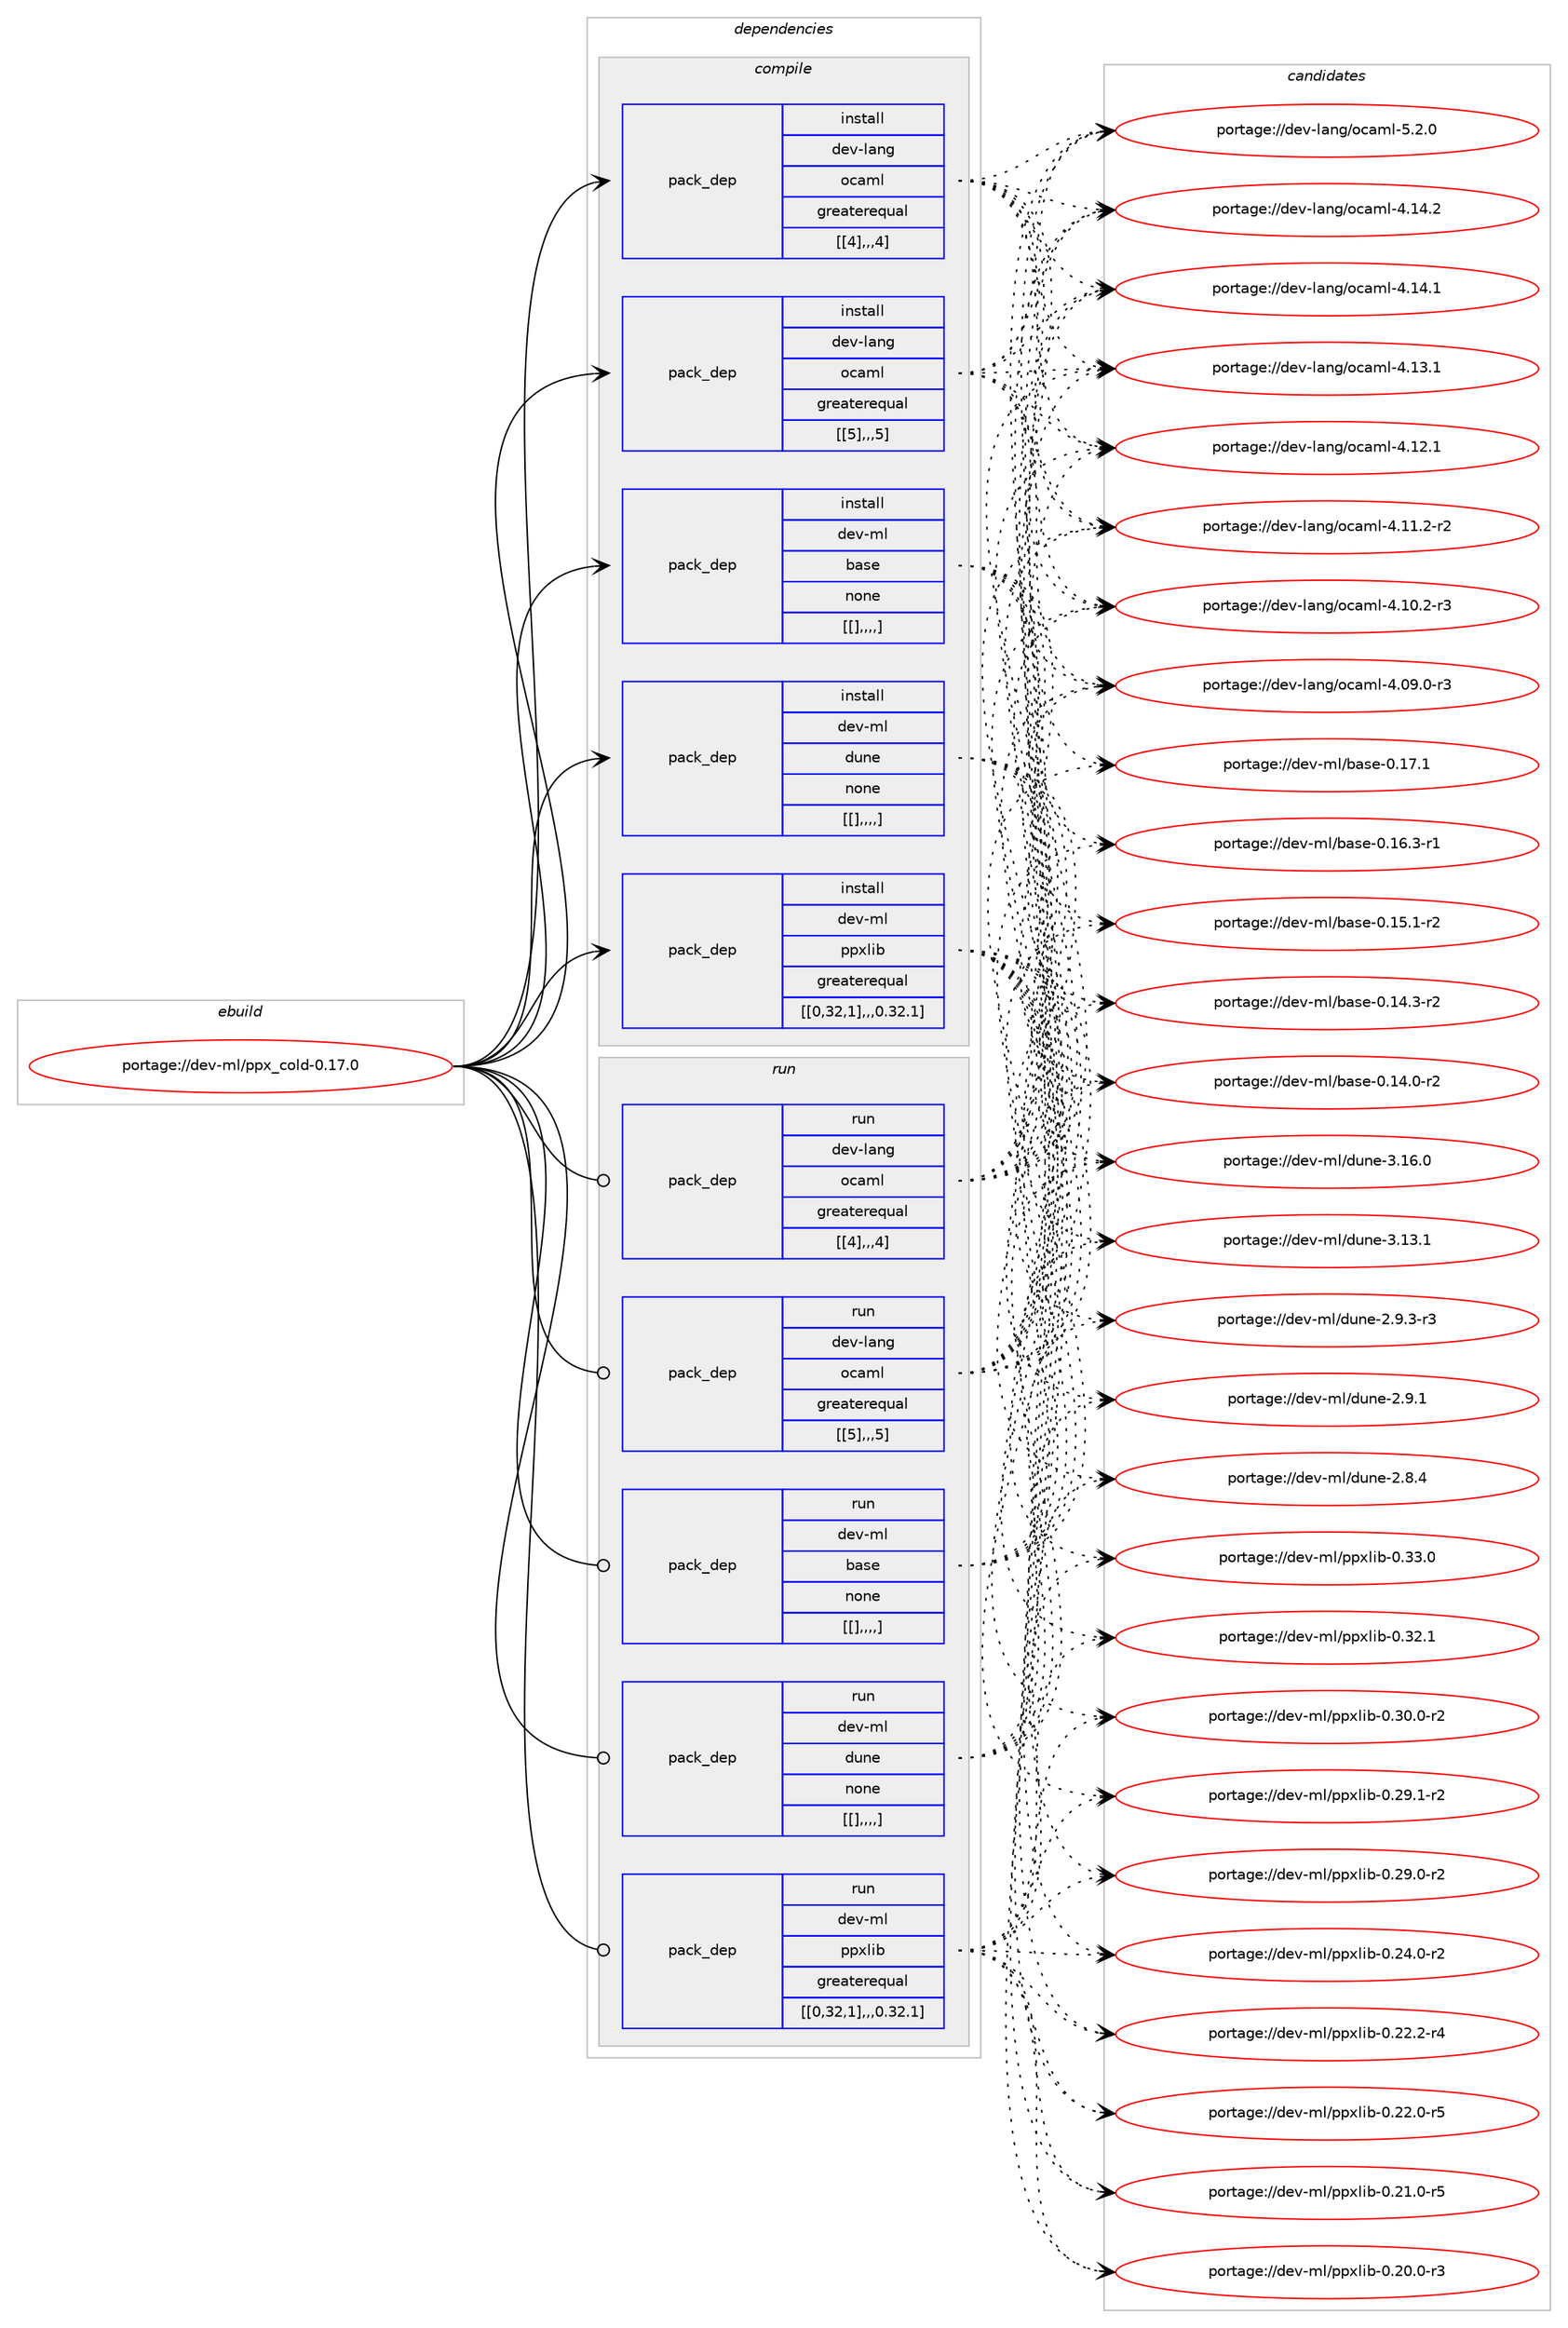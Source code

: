 digraph prolog {

# *************
# Graph options
# *************

newrank=true;
concentrate=true;
compound=true;
graph [rankdir=LR,fontname=Helvetica,fontsize=10,ranksep=1.5];#, ranksep=2.5, nodesep=0.2];
edge  [arrowhead=vee];
node  [fontname=Helvetica,fontsize=10];

# **********
# The ebuild
# **********

subgraph cluster_leftcol {
color=gray;
label=<<i>ebuild</i>>;
id [label="portage://dev-ml/ppx_cold-0.17.0", color=red, width=4, href="../dev-ml/ppx_cold-0.17.0.svg"];
}

# ****************
# The dependencies
# ****************

subgraph cluster_midcol {
color=gray;
label=<<i>dependencies</i>>;
subgraph cluster_compile {
fillcolor="#eeeeee";
style=filled;
label=<<i>compile</i>>;
subgraph pack93094 {
dependency125847 [label=<<TABLE BORDER="0" CELLBORDER="1" CELLSPACING="0" CELLPADDING="4" WIDTH="220"><TR><TD ROWSPAN="6" CELLPADDING="30">pack_dep</TD></TR><TR><TD WIDTH="110">install</TD></TR><TR><TD>dev-lang</TD></TR><TR><TD>ocaml</TD></TR><TR><TD>greaterequal</TD></TR><TR><TD>[[4],,,4]</TD></TR></TABLE>>, shape=none, color=blue];
}
id:e -> dependency125847:w [weight=20,style="solid",arrowhead="vee"];
subgraph pack93117 {
dependency125882 [label=<<TABLE BORDER="0" CELLBORDER="1" CELLSPACING="0" CELLPADDING="4" WIDTH="220"><TR><TD ROWSPAN="6" CELLPADDING="30">pack_dep</TD></TR><TR><TD WIDTH="110">install</TD></TR><TR><TD>dev-lang</TD></TR><TR><TD>ocaml</TD></TR><TR><TD>greaterequal</TD></TR><TR><TD>[[5],,,5]</TD></TR></TABLE>>, shape=none, color=blue];
}
id:e -> dependency125882:w [weight=20,style="solid",arrowhead="vee"];
subgraph pack93138 {
dependency125886 [label=<<TABLE BORDER="0" CELLBORDER="1" CELLSPACING="0" CELLPADDING="4" WIDTH="220"><TR><TD ROWSPAN="6" CELLPADDING="30">pack_dep</TD></TR><TR><TD WIDTH="110">install</TD></TR><TR><TD>dev-ml</TD></TR><TR><TD>base</TD></TR><TR><TD>none</TD></TR><TR><TD>[[],,,,]</TD></TR></TABLE>>, shape=none, color=blue];
}
id:e -> dependency125886:w [weight=20,style="solid",arrowhead="vee"];
subgraph pack93140 {
dependency125932 [label=<<TABLE BORDER="0" CELLBORDER="1" CELLSPACING="0" CELLPADDING="4" WIDTH="220"><TR><TD ROWSPAN="6" CELLPADDING="30">pack_dep</TD></TR><TR><TD WIDTH="110">install</TD></TR><TR><TD>dev-ml</TD></TR><TR><TD>dune</TD></TR><TR><TD>none</TD></TR><TR><TD>[[],,,,]</TD></TR></TABLE>>, shape=none, color=blue];
}
id:e -> dependency125932:w [weight=20,style="solid",arrowhead="vee"];
subgraph pack93181 {
dependency125953 [label=<<TABLE BORDER="0" CELLBORDER="1" CELLSPACING="0" CELLPADDING="4" WIDTH="220"><TR><TD ROWSPAN="6" CELLPADDING="30">pack_dep</TD></TR><TR><TD WIDTH="110">install</TD></TR><TR><TD>dev-ml</TD></TR><TR><TD>ppxlib</TD></TR><TR><TD>greaterequal</TD></TR><TR><TD>[[0,32,1],,,0.32.1]</TD></TR></TABLE>>, shape=none, color=blue];
}
id:e -> dependency125953:w [weight=20,style="solid",arrowhead="vee"];
}
subgraph cluster_compileandrun {
fillcolor="#eeeeee";
style=filled;
label=<<i>compile and run</i>>;
}
subgraph cluster_run {
fillcolor="#eeeeee";
style=filled;
label=<<i>run</i>>;
subgraph pack93205 {
dependency125999 [label=<<TABLE BORDER="0" CELLBORDER="1" CELLSPACING="0" CELLPADDING="4" WIDTH="220"><TR><TD ROWSPAN="6" CELLPADDING="30">pack_dep</TD></TR><TR><TD WIDTH="110">run</TD></TR><TR><TD>dev-lang</TD></TR><TR><TD>ocaml</TD></TR><TR><TD>greaterequal</TD></TR><TR><TD>[[4],,,4]</TD></TR></TABLE>>, shape=none, color=blue];
}
id:e -> dependency125999:w [weight=20,style="solid",arrowhead="odot"];
subgraph pack93258 {
dependency126020 [label=<<TABLE BORDER="0" CELLBORDER="1" CELLSPACING="0" CELLPADDING="4" WIDTH="220"><TR><TD ROWSPAN="6" CELLPADDING="30">pack_dep</TD></TR><TR><TD WIDTH="110">run</TD></TR><TR><TD>dev-lang</TD></TR><TR><TD>ocaml</TD></TR><TR><TD>greaterequal</TD></TR><TR><TD>[[5],,,5]</TD></TR></TABLE>>, shape=none, color=blue];
}
id:e -> dependency126020:w [weight=20,style="solid",arrowhead="odot"];
subgraph pack93263 {
dependency126023 [label=<<TABLE BORDER="0" CELLBORDER="1" CELLSPACING="0" CELLPADDING="4" WIDTH="220"><TR><TD ROWSPAN="6" CELLPADDING="30">pack_dep</TD></TR><TR><TD WIDTH="110">run</TD></TR><TR><TD>dev-ml</TD></TR><TR><TD>base</TD></TR><TR><TD>none</TD></TR><TR><TD>[[],,,,]</TD></TR></TABLE>>, shape=none, color=blue];
}
id:e -> dependency126023:w [weight=20,style="solid",arrowhead="odot"];
subgraph pack93303 {
dependency126079 [label=<<TABLE BORDER="0" CELLBORDER="1" CELLSPACING="0" CELLPADDING="4" WIDTH="220"><TR><TD ROWSPAN="6" CELLPADDING="30">pack_dep</TD></TR><TR><TD WIDTH="110">run</TD></TR><TR><TD>dev-ml</TD></TR><TR><TD>dune</TD></TR><TR><TD>none</TD></TR><TR><TD>[[],,,,]</TD></TR></TABLE>>, shape=none, color=blue];
}
id:e -> dependency126079:w [weight=20,style="solid",arrowhead="odot"];
subgraph pack93327 {
dependency126102 [label=<<TABLE BORDER="0" CELLBORDER="1" CELLSPACING="0" CELLPADDING="4" WIDTH="220"><TR><TD ROWSPAN="6" CELLPADDING="30">pack_dep</TD></TR><TR><TD WIDTH="110">run</TD></TR><TR><TD>dev-ml</TD></TR><TR><TD>ppxlib</TD></TR><TR><TD>greaterequal</TD></TR><TR><TD>[[0,32,1],,,0.32.1]</TD></TR></TABLE>>, shape=none, color=blue];
}
id:e -> dependency126102:w [weight=20,style="solid",arrowhead="odot"];
}
}

# **************
# The candidates
# **************

subgraph cluster_choices {
rank=same;
color=gray;
label=<<i>candidates</i>>;

subgraph choice92674 {
color=black;
nodesep=1;
choice1001011184510897110103471119997109108455346504648 [label="portage://dev-lang/ocaml-5.2.0", color=red, width=4,href="../dev-lang/ocaml-5.2.0.svg"];
choice100101118451089711010347111999710910845524649524650 [label="portage://dev-lang/ocaml-4.14.2", color=red, width=4,href="../dev-lang/ocaml-4.14.2.svg"];
choice100101118451089711010347111999710910845524649524649 [label="portage://dev-lang/ocaml-4.14.1", color=red, width=4,href="../dev-lang/ocaml-4.14.1.svg"];
choice100101118451089711010347111999710910845524649514649 [label="portage://dev-lang/ocaml-4.13.1", color=red, width=4,href="../dev-lang/ocaml-4.13.1.svg"];
choice100101118451089711010347111999710910845524649504649 [label="portage://dev-lang/ocaml-4.12.1", color=red, width=4,href="../dev-lang/ocaml-4.12.1.svg"];
choice1001011184510897110103471119997109108455246494946504511450 [label="portage://dev-lang/ocaml-4.11.2-r2", color=red, width=4,href="../dev-lang/ocaml-4.11.2-r2.svg"];
choice1001011184510897110103471119997109108455246494846504511451 [label="portage://dev-lang/ocaml-4.10.2-r3", color=red, width=4,href="../dev-lang/ocaml-4.10.2-r3.svg"];
choice1001011184510897110103471119997109108455246485746484511451 [label="portage://dev-lang/ocaml-4.09.0-r3", color=red, width=4,href="../dev-lang/ocaml-4.09.0-r3.svg"];
dependency125847:e -> choice1001011184510897110103471119997109108455346504648:w [style=dotted,weight="100"];
dependency125847:e -> choice100101118451089711010347111999710910845524649524650:w [style=dotted,weight="100"];
dependency125847:e -> choice100101118451089711010347111999710910845524649524649:w [style=dotted,weight="100"];
dependency125847:e -> choice100101118451089711010347111999710910845524649514649:w [style=dotted,weight="100"];
dependency125847:e -> choice100101118451089711010347111999710910845524649504649:w [style=dotted,weight="100"];
dependency125847:e -> choice1001011184510897110103471119997109108455246494946504511450:w [style=dotted,weight="100"];
dependency125847:e -> choice1001011184510897110103471119997109108455246494846504511451:w [style=dotted,weight="100"];
dependency125847:e -> choice1001011184510897110103471119997109108455246485746484511451:w [style=dotted,weight="100"];
}
subgraph choice92680 {
color=black;
nodesep=1;
choice1001011184510897110103471119997109108455346504648 [label="portage://dev-lang/ocaml-5.2.0", color=red, width=4,href="../dev-lang/ocaml-5.2.0.svg"];
choice100101118451089711010347111999710910845524649524650 [label="portage://dev-lang/ocaml-4.14.2", color=red, width=4,href="../dev-lang/ocaml-4.14.2.svg"];
choice100101118451089711010347111999710910845524649524649 [label="portage://dev-lang/ocaml-4.14.1", color=red, width=4,href="../dev-lang/ocaml-4.14.1.svg"];
choice100101118451089711010347111999710910845524649514649 [label="portage://dev-lang/ocaml-4.13.1", color=red, width=4,href="../dev-lang/ocaml-4.13.1.svg"];
choice100101118451089711010347111999710910845524649504649 [label="portage://dev-lang/ocaml-4.12.1", color=red, width=4,href="../dev-lang/ocaml-4.12.1.svg"];
choice1001011184510897110103471119997109108455246494946504511450 [label="portage://dev-lang/ocaml-4.11.2-r2", color=red, width=4,href="../dev-lang/ocaml-4.11.2-r2.svg"];
choice1001011184510897110103471119997109108455246494846504511451 [label="portage://dev-lang/ocaml-4.10.2-r3", color=red, width=4,href="../dev-lang/ocaml-4.10.2-r3.svg"];
choice1001011184510897110103471119997109108455246485746484511451 [label="portage://dev-lang/ocaml-4.09.0-r3", color=red, width=4,href="../dev-lang/ocaml-4.09.0-r3.svg"];
dependency125882:e -> choice1001011184510897110103471119997109108455346504648:w [style=dotted,weight="100"];
dependency125882:e -> choice100101118451089711010347111999710910845524649524650:w [style=dotted,weight="100"];
dependency125882:e -> choice100101118451089711010347111999710910845524649524649:w [style=dotted,weight="100"];
dependency125882:e -> choice100101118451089711010347111999710910845524649514649:w [style=dotted,weight="100"];
dependency125882:e -> choice100101118451089711010347111999710910845524649504649:w [style=dotted,weight="100"];
dependency125882:e -> choice1001011184510897110103471119997109108455246494946504511450:w [style=dotted,weight="100"];
dependency125882:e -> choice1001011184510897110103471119997109108455246494846504511451:w [style=dotted,weight="100"];
dependency125882:e -> choice1001011184510897110103471119997109108455246485746484511451:w [style=dotted,weight="100"];
}
subgraph choice92691 {
color=black;
nodesep=1;
choice1001011184510910847989711510145484649554649 [label="portage://dev-ml/base-0.17.1", color=red, width=4,href="../dev-ml/base-0.17.1.svg"];
choice10010111845109108479897115101454846495446514511449 [label="portage://dev-ml/base-0.16.3-r1", color=red, width=4,href="../dev-ml/base-0.16.3-r1.svg"];
choice10010111845109108479897115101454846495346494511450 [label="portage://dev-ml/base-0.15.1-r2", color=red, width=4,href="../dev-ml/base-0.15.1-r2.svg"];
choice10010111845109108479897115101454846495246514511450 [label="portage://dev-ml/base-0.14.3-r2", color=red, width=4,href="../dev-ml/base-0.14.3-r2.svg"];
choice10010111845109108479897115101454846495246484511450 [label="portage://dev-ml/base-0.14.0-r2", color=red, width=4,href="../dev-ml/base-0.14.0-r2.svg"];
dependency125886:e -> choice1001011184510910847989711510145484649554649:w [style=dotted,weight="100"];
dependency125886:e -> choice10010111845109108479897115101454846495446514511449:w [style=dotted,weight="100"];
dependency125886:e -> choice10010111845109108479897115101454846495346494511450:w [style=dotted,weight="100"];
dependency125886:e -> choice10010111845109108479897115101454846495246514511450:w [style=dotted,weight="100"];
dependency125886:e -> choice10010111845109108479897115101454846495246484511450:w [style=dotted,weight="100"];
}
subgraph choice92712 {
color=black;
nodesep=1;
choice100101118451091084710011711010145514649544648 [label="portage://dev-ml/dune-3.16.0", color=red, width=4,href="../dev-ml/dune-3.16.0.svg"];
choice100101118451091084710011711010145514649514649 [label="portage://dev-ml/dune-3.13.1", color=red, width=4,href="../dev-ml/dune-3.13.1.svg"];
choice10010111845109108471001171101014550465746514511451 [label="portage://dev-ml/dune-2.9.3-r3", color=red, width=4,href="../dev-ml/dune-2.9.3-r3.svg"];
choice1001011184510910847100117110101455046574649 [label="portage://dev-ml/dune-2.9.1", color=red, width=4,href="../dev-ml/dune-2.9.1.svg"];
choice1001011184510910847100117110101455046564652 [label="portage://dev-ml/dune-2.8.4", color=red, width=4,href="../dev-ml/dune-2.8.4.svg"];
dependency125932:e -> choice100101118451091084710011711010145514649544648:w [style=dotted,weight="100"];
dependency125932:e -> choice100101118451091084710011711010145514649514649:w [style=dotted,weight="100"];
dependency125932:e -> choice10010111845109108471001171101014550465746514511451:w [style=dotted,weight="100"];
dependency125932:e -> choice1001011184510910847100117110101455046574649:w [style=dotted,weight="100"];
dependency125932:e -> choice1001011184510910847100117110101455046564652:w [style=dotted,weight="100"];
}
subgraph choice92716 {
color=black;
nodesep=1;
choice10010111845109108471121121201081059845484651514648 [label="portage://dev-ml/ppxlib-0.33.0", color=red, width=4,href="../dev-ml/ppxlib-0.33.0.svg"];
choice10010111845109108471121121201081059845484651504649 [label="portage://dev-ml/ppxlib-0.32.1", color=red, width=4,href="../dev-ml/ppxlib-0.32.1.svg"];
choice100101118451091084711211212010810598454846514846484511450 [label="portage://dev-ml/ppxlib-0.30.0-r2", color=red, width=4,href="../dev-ml/ppxlib-0.30.0-r2.svg"];
choice100101118451091084711211212010810598454846505746494511450 [label="portage://dev-ml/ppxlib-0.29.1-r2", color=red, width=4,href="../dev-ml/ppxlib-0.29.1-r2.svg"];
choice100101118451091084711211212010810598454846505746484511450 [label="portage://dev-ml/ppxlib-0.29.0-r2", color=red, width=4,href="../dev-ml/ppxlib-0.29.0-r2.svg"];
choice100101118451091084711211212010810598454846505246484511450 [label="portage://dev-ml/ppxlib-0.24.0-r2", color=red, width=4,href="../dev-ml/ppxlib-0.24.0-r2.svg"];
choice100101118451091084711211212010810598454846505046504511452 [label="portage://dev-ml/ppxlib-0.22.2-r4", color=red, width=4,href="../dev-ml/ppxlib-0.22.2-r4.svg"];
choice100101118451091084711211212010810598454846505046484511453 [label="portage://dev-ml/ppxlib-0.22.0-r5", color=red, width=4,href="../dev-ml/ppxlib-0.22.0-r5.svg"];
choice100101118451091084711211212010810598454846504946484511453 [label="portage://dev-ml/ppxlib-0.21.0-r5", color=red, width=4,href="../dev-ml/ppxlib-0.21.0-r5.svg"];
choice100101118451091084711211212010810598454846504846484511451 [label="portage://dev-ml/ppxlib-0.20.0-r3", color=red, width=4,href="../dev-ml/ppxlib-0.20.0-r3.svg"];
dependency125953:e -> choice10010111845109108471121121201081059845484651514648:w [style=dotted,weight="100"];
dependency125953:e -> choice10010111845109108471121121201081059845484651504649:w [style=dotted,weight="100"];
dependency125953:e -> choice100101118451091084711211212010810598454846514846484511450:w [style=dotted,weight="100"];
dependency125953:e -> choice100101118451091084711211212010810598454846505746494511450:w [style=dotted,weight="100"];
dependency125953:e -> choice100101118451091084711211212010810598454846505746484511450:w [style=dotted,weight="100"];
dependency125953:e -> choice100101118451091084711211212010810598454846505246484511450:w [style=dotted,weight="100"];
dependency125953:e -> choice100101118451091084711211212010810598454846505046504511452:w [style=dotted,weight="100"];
dependency125953:e -> choice100101118451091084711211212010810598454846505046484511453:w [style=dotted,weight="100"];
dependency125953:e -> choice100101118451091084711211212010810598454846504946484511453:w [style=dotted,weight="100"];
dependency125953:e -> choice100101118451091084711211212010810598454846504846484511451:w [style=dotted,weight="100"];
}
subgraph choice92721 {
color=black;
nodesep=1;
choice1001011184510897110103471119997109108455346504648 [label="portage://dev-lang/ocaml-5.2.0", color=red, width=4,href="../dev-lang/ocaml-5.2.0.svg"];
choice100101118451089711010347111999710910845524649524650 [label="portage://dev-lang/ocaml-4.14.2", color=red, width=4,href="../dev-lang/ocaml-4.14.2.svg"];
choice100101118451089711010347111999710910845524649524649 [label="portage://dev-lang/ocaml-4.14.1", color=red, width=4,href="../dev-lang/ocaml-4.14.1.svg"];
choice100101118451089711010347111999710910845524649514649 [label="portage://dev-lang/ocaml-4.13.1", color=red, width=4,href="../dev-lang/ocaml-4.13.1.svg"];
choice100101118451089711010347111999710910845524649504649 [label="portage://dev-lang/ocaml-4.12.1", color=red, width=4,href="../dev-lang/ocaml-4.12.1.svg"];
choice1001011184510897110103471119997109108455246494946504511450 [label="portage://dev-lang/ocaml-4.11.2-r2", color=red, width=4,href="../dev-lang/ocaml-4.11.2-r2.svg"];
choice1001011184510897110103471119997109108455246494846504511451 [label="portage://dev-lang/ocaml-4.10.2-r3", color=red, width=4,href="../dev-lang/ocaml-4.10.2-r3.svg"];
choice1001011184510897110103471119997109108455246485746484511451 [label="portage://dev-lang/ocaml-4.09.0-r3", color=red, width=4,href="../dev-lang/ocaml-4.09.0-r3.svg"];
dependency125999:e -> choice1001011184510897110103471119997109108455346504648:w [style=dotted,weight="100"];
dependency125999:e -> choice100101118451089711010347111999710910845524649524650:w [style=dotted,weight="100"];
dependency125999:e -> choice100101118451089711010347111999710910845524649524649:w [style=dotted,weight="100"];
dependency125999:e -> choice100101118451089711010347111999710910845524649514649:w [style=dotted,weight="100"];
dependency125999:e -> choice100101118451089711010347111999710910845524649504649:w [style=dotted,weight="100"];
dependency125999:e -> choice1001011184510897110103471119997109108455246494946504511450:w [style=dotted,weight="100"];
dependency125999:e -> choice1001011184510897110103471119997109108455246494846504511451:w [style=dotted,weight="100"];
dependency125999:e -> choice1001011184510897110103471119997109108455246485746484511451:w [style=dotted,weight="100"];
}
subgraph choice92726 {
color=black;
nodesep=1;
choice1001011184510897110103471119997109108455346504648 [label="portage://dev-lang/ocaml-5.2.0", color=red, width=4,href="../dev-lang/ocaml-5.2.0.svg"];
choice100101118451089711010347111999710910845524649524650 [label="portage://dev-lang/ocaml-4.14.2", color=red, width=4,href="../dev-lang/ocaml-4.14.2.svg"];
choice100101118451089711010347111999710910845524649524649 [label="portage://dev-lang/ocaml-4.14.1", color=red, width=4,href="../dev-lang/ocaml-4.14.1.svg"];
choice100101118451089711010347111999710910845524649514649 [label="portage://dev-lang/ocaml-4.13.1", color=red, width=4,href="../dev-lang/ocaml-4.13.1.svg"];
choice100101118451089711010347111999710910845524649504649 [label="portage://dev-lang/ocaml-4.12.1", color=red, width=4,href="../dev-lang/ocaml-4.12.1.svg"];
choice1001011184510897110103471119997109108455246494946504511450 [label="portage://dev-lang/ocaml-4.11.2-r2", color=red, width=4,href="../dev-lang/ocaml-4.11.2-r2.svg"];
choice1001011184510897110103471119997109108455246494846504511451 [label="portage://dev-lang/ocaml-4.10.2-r3", color=red, width=4,href="../dev-lang/ocaml-4.10.2-r3.svg"];
choice1001011184510897110103471119997109108455246485746484511451 [label="portage://dev-lang/ocaml-4.09.0-r3", color=red, width=4,href="../dev-lang/ocaml-4.09.0-r3.svg"];
dependency126020:e -> choice1001011184510897110103471119997109108455346504648:w [style=dotted,weight="100"];
dependency126020:e -> choice100101118451089711010347111999710910845524649524650:w [style=dotted,weight="100"];
dependency126020:e -> choice100101118451089711010347111999710910845524649524649:w [style=dotted,weight="100"];
dependency126020:e -> choice100101118451089711010347111999710910845524649514649:w [style=dotted,weight="100"];
dependency126020:e -> choice100101118451089711010347111999710910845524649504649:w [style=dotted,weight="100"];
dependency126020:e -> choice1001011184510897110103471119997109108455246494946504511450:w [style=dotted,weight="100"];
dependency126020:e -> choice1001011184510897110103471119997109108455246494846504511451:w [style=dotted,weight="100"];
dependency126020:e -> choice1001011184510897110103471119997109108455246485746484511451:w [style=dotted,weight="100"];
}
subgraph choice92729 {
color=black;
nodesep=1;
choice1001011184510910847989711510145484649554649 [label="portage://dev-ml/base-0.17.1", color=red, width=4,href="../dev-ml/base-0.17.1.svg"];
choice10010111845109108479897115101454846495446514511449 [label="portage://dev-ml/base-0.16.3-r1", color=red, width=4,href="../dev-ml/base-0.16.3-r1.svg"];
choice10010111845109108479897115101454846495346494511450 [label="portage://dev-ml/base-0.15.1-r2", color=red, width=4,href="../dev-ml/base-0.15.1-r2.svg"];
choice10010111845109108479897115101454846495246514511450 [label="portage://dev-ml/base-0.14.3-r2", color=red, width=4,href="../dev-ml/base-0.14.3-r2.svg"];
choice10010111845109108479897115101454846495246484511450 [label="portage://dev-ml/base-0.14.0-r2", color=red, width=4,href="../dev-ml/base-0.14.0-r2.svg"];
dependency126023:e -> choice1001011184510910847989711510145484649554649:w [style=dotted,weight="100"];
dependency126023:e -> choice10010111845109108479897115101454846495446514511449:w [style=dotted,weight="100"];
dependency126023:e -> choice10010111845109108479897115101454846495346494511450:w [style=dotted,weight="100"];
dependency126023:e -> choice10010111845109108479897115101454846495246514511450:w [style=dotted,weight="100"];
dependency126023:e -> choice10010111845109108479897115101454846495246484511450:w [style=dotted,weight="100"];
}
subgraph choice92735 {
color=black;
nodesep=1;
choice100101118451091084710011711010145514649544648 [label="portage://dev-ml/dune-3.16.0", color=red, width=4,href="../dev-ml/dune-3.16.0.svg"];
choice100101118451091084710011711010145514649514649 [label="portage://dev-ml/dune-3.13.1", color=red, width=4,href="../dev-ml/dune-3.13.1.svg"];
choice10010111845109108471001171101014550465746514511451 [label="portage://dev-ml/dune-2.9.3-r3", color=red, width=4,href="../dev-ml/dune-2.9.3-r3.svg"];
choice1001011184510910847100117110101455046574649 [label="portage://dev-ml/dune-2.9.1", color=red, width=4,href="../dev-ml/dune-2.9.1.svg"];
choice1001011184510910847100117110101455046564652 [label="portage://dev-ml/dune-2.8.4", color=red, width=4,href="../dev-ml/dune-2.8.4.svg"];
dependency126079:e -> choice100101118451091084710011711010145514649544648:w [style=dotted,weight="100"];
dependency126079:e -> choice100101118451091084710011711010145514649514649:w [style=dotted,weight="100"];
dependency126079:e -> choice10010111845109108471001171101014550465746514511451:w [style=dotted,weight="100"];
dependency126079:e -> choice1001011184510910847100117110101455046574649:w [style=dotted,weight="100"];
dependency126079:e -> choice1001011184510910847100117110101455046564652:w [style=dotted,weight="100"];
}
subgraph choice92740 {
color=black;
nodesep=1;
choice10010111845109108471121121201081059845484651514648 [label="portage://dev-ml/ppxlib-0.33.0", color=red, width=4,href="../dev-ml/ppxlib-0.33.0.svg"];
choice10010111845109108471121121201081059845484651504649 [label="portage://dev-ml/ppxlib-0.32.1", color=red, width=4,href="../dev-ml/ppxlib-0.32.1.svg"];
choice100101118451091084711211212010810598454846514846484511450 [label="portage://dev-ml/ppxlib-0.30.0-r2", color=red, width=4,href="../dev-ml/ppxlib-0.30.0-r2.svg"];
choice100101118451091084711211212010810598454846505746494511450 [label="portage://dev-ml/ppxlib-0.29.1-r2", color=red, width=4,href="../dev-ml/ppxlib-0.29.1-r2.svg"];
choice100101118451091084711211212010810598454846505746484511450 [label="portage://dev-ml/ppxlib-0.29.0-r2", color=red, width=4,href="../dev-ml/ppxlib-0.29.0-r2.svg"];
choice100101118451091084711211212010810598454846505246484511450 [label="portage://dev-ml/ppxlib-0.24.0-r2", color=red, width=4,href="../dev-ml/ppxlib-0.24.0-r2.svg"];
choice100101118451091084711211212010810598454846505046504511452 [label="portage://dev-ml/ppxlib-0.22.2-r4", color=red, width=4,href="../dev-ml/ppxlib-0.22.2-r4.svg"];
choice100101118451091084711211212010810598454846505046484511453 [label="portage://dev-ml/ppxlib-0.22.0-r5", color=red, width=4,href="../dev-ml/ppxlib-0.22.0-r5.svg"];
choice100101118451091084711211212010810598454846504946484511453 [label="portage://dev-ml/ppxlib-0.21.0-r5", color=red, width=4,href="../dev-ml/ppxlib-0.21.0-r5.svg"];
choice100101118451091084711211212010810598454846504846484511451 [label="portage://dev-ml/ppxlib-0.20.0-r3", color=red, width=4,href="../dev-ml/ppxlib-0.20.0-r3.svg"];
dependency126102:e -> choice10010111845109108471121121201081059845484651514648:w [style=dotted,weight="100"];
dependency126102:e -> choice10010111845109108471121121201081059845484651504649:w [style=dotted,weight="100"];
dependency126102:e -> choice100101118451091084711211212010810598454846514846484511450:w [style=dotted,weight="100"];
dependency126102:e -> choice100101118451091084711211212010810598454846505746494511450:w [style=dotted,weight="100"];
dependency126102:e -> choice100101118451091084711211212010810598454846505746484511450:w [style=dotted,weight="100"];
dependency126102:e -> choice100101118451091084711211212010810598454846505246484511450:w [style=dotted,weight="100"];
dependency126102:e -> choice100101118451091084711211212010810598454846505046504511452:w [style=dotted,weight="100"];
dependency126102:e -> choice100101118451091084711211212010810598454846505046484511453:w [style=dotted,weight="100"];
dependency126102:e -> choice100101118451091084711211212010810598454846504946484511453:w [style=dotted,weight="100"];
dependency126102:e -> choice100101118451091084711211212010810598454846504846484511451:w [style=dotted,weight="100"];
}
}

}
